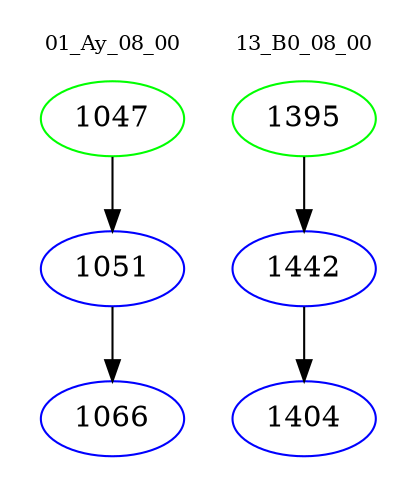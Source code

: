 digraph{
subgraph cluster_0 {
color = white
label = "01_Ay_08_00";
fontsize=10;
T0_1047 [label="1047", color="green"]
T0_1047 -> T0_1051 [color="black"]
T0_1051 [label="1051", color="blue"]
T0_1051 -> T0_1066 [color="black"]
T0_1066 [label="1066", color="blue"]
}
subgraph cluster_1 {
color = white
label = "13_B0_08_00";
fontsize=10;
T1_1395 [label="1395", color="green"]
T1_1395 -> T1_1442 [color="black"]
T1_1442 [label="1442", color="blue"]
T1_1442 -> T1_1404 [color="black"]
T1_1404 [label="1404", color="blue"]
}
}
